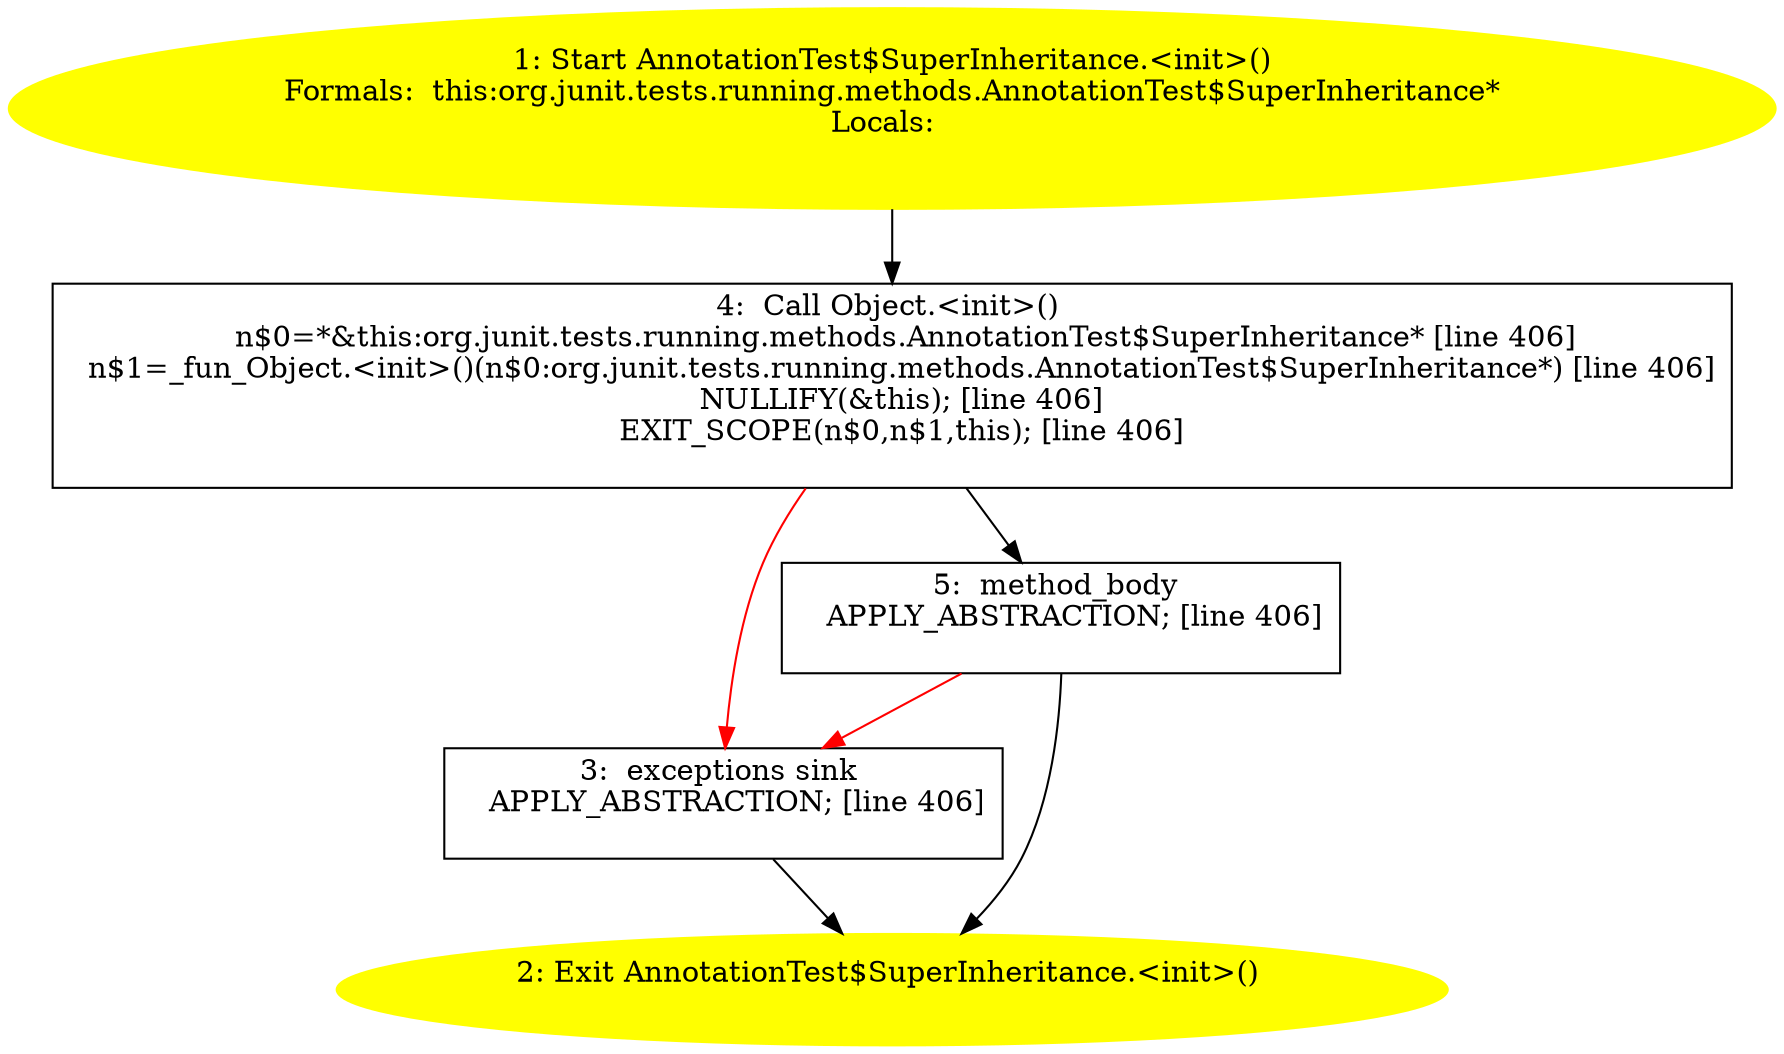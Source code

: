 /* @generated */
digraph cfg {
"org.junit.tests.running.methods.AnnotationTest$SuperInheritance.<init>().d645e8f05bb14b3b96a591aaa8dbc0e1_1" [label="1: Start AnnotationTest$SuperInheritance.<init>()\nFormals:  this:org.junit.tests.running.methods.AnnotationTest$SuperInheritance*\nLocals:  \n  " color=yellow style=filled]
	

	 "org.junit.tests.running.methods.AnnotationTest$SuperInheritance.<init>().d645e8f05bb14b3b96a591aaa8dbc0e1_1" -> "org.junit.tests.running.methods.AnnotationTest$SuperInheritance.<init>().d645e8f05bb14b3b96a591aaa8dbc0e1_4" ;
"org.junit.tests.running.methods.AnnotationTest$SuperInheritance.<init>().d645e8f05bb14b3b96a591aaa8dbc0e1_2" [label="2: Exit AnnotationTest$SuperInheritance.<init>() \n  " color=yellow style=filled]
	

"org.junit.tests.running.methods.AnnotationTest$SuperInheritance.<init>().d645e8f05bb14b3b96a591aaa8dbc0e1_3" [label="3:  exceptions sink \n   APPLY_ABSTRACTION; [line 406]\n " shape="box"]
	

	 "org.junit.tests.running.methods.AnnotationTest$SuperInheritance.<init>().d645e8f05bb14b3b96a591aaa8dbc0e1_3" -> "org.junit.tests.running.methods.AnnotationTest$SuperInheritance.<init>().d645e8f05bb14b3b96a591aaa8dbc0e1_2" ;
"org.junit.tests.running.methods.AnnotationTest$SuperInheritance.<init>().d645e8f05bb14b3b96a591aaa8dbc0e1_4" [label="4:  Call Object.<init>() \n   n$0=*&this:org.junit.tests.running.methods.AnnotationTest$SuperInheritance* [line 406]\n  n$1=_fun_Object.<init>()(n$0:org.junit.tests.running.methods.AnnotationTest$SuperInheritance*) [line 406]\n  NULLIFY(&this); [line 406]\n  EXIT_SCOPE(n$0,n$1,this); [line 406]\n " shape="box"]
	

	 "org.junit.tests.running.methods.AnnotationTest$SuperInheritance.<init>().d645e8f05bb14b3b96a591aaa8dbc0e1_4" -> "org.junit.tests.running.methods.AnnotationTest$SuperInheritance.<init>().d645e8f05bb14b3b96a591aaa8dbc0e1_5" ;
	 "org.junit.tests.running.methods.AnnotationTest$SuperInheritance.<init>().d645e8f05bb14b3b96a591aaa8dbc0e1_4" -> "org.junit.tests.running.methods.AnnotationTest$SuperInheritance.<init>().d645e8f05bb14b3b96a591aaa8dbc0e1_3" [color="red" ];
"org.junit.tests.running.methods.AnnotationTest$SuperInheritance.<init>().d645e8f05bb14b3b96a591aaa8dbc0e1_5" [label="5:  method_body \n   APPLY_ABSTRACTION; [line 406]\n " shape="box"]
	

	 "org.junit.tests.running.methods.AnnotationTest$SuperInheritance.<init>().d645e8f05bb14b3b96a591aaa8dbc0e1_5" -> "org.junit.tests.running.methods.AnnotationTest$SuperInheritance.<init>().d645e8f05bb14b3b96a591aaa8dbc0e1_2" ;
	 "org.junit.tests.running.methods.AnnotationTest$SuperInheritance.<init>().d645e8f05bb14b3b96a591aaa8dbc0e1_5" -> "org.junit.tests.running.methods.AnnotationTest$SuperInheritance.<init>().d645e8f05bb14b3b96a591aaa8dbc0e1_3" [color="red" ];
}
